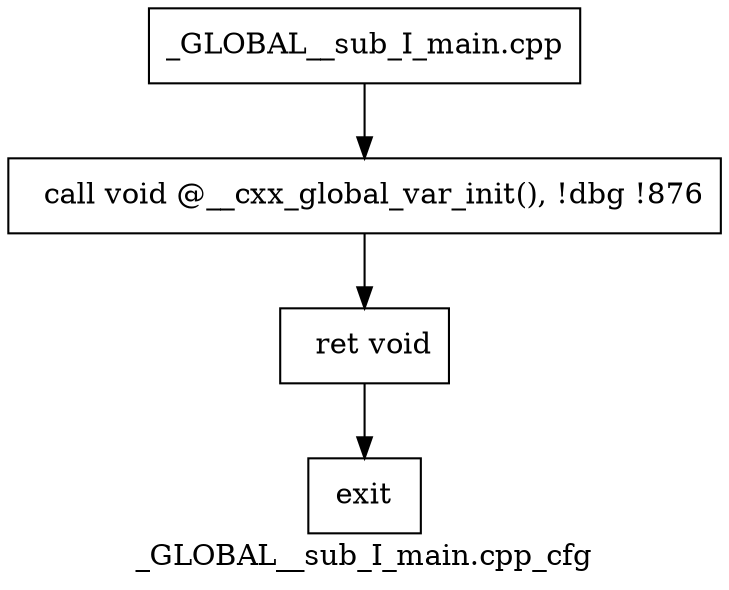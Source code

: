 digraph "_GLOBAL__sub_I_main.cpp_cfg"{
	label="_GLOBAL__sub_I_main.cpp_cfg";


	// Define the nodes
	N1 [shape=rectangle, color=black,label="_GLOBAL__sub_I_main.cpp"];
	N2 [shape=rectangle, color=black,label="exit"];
	N3 [shape=rectangle, color=black,label="  call void @__cxx_global_var_init(), !dbg !876"];
	N4 [shape=rectangle, color=black,label="  ret void"];


	// Define the edges
	N1 -> N3[color=black,label=""];
	N3 -> N4[color=black,label=""];
	N4 -> N2[color=black,label=""];
}
